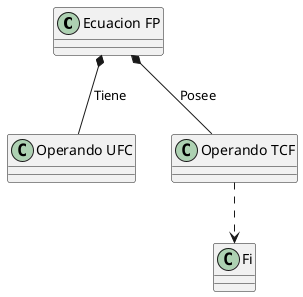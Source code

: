 @startuml Ecuacion
"Ecuacion FP"  *--  "Operando UFC" : Tiene
"Ecuacion FP"  *--  "Operando TCF" : Posee
"Operando TCF"..> "Fi"
@enduml
